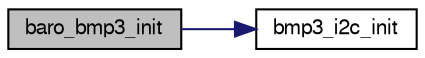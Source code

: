 digraph "baro_bmp3_init"
{
  edge [fontname="FreeSans",fontsize="10",labelfontname="FreeSans",labelfontsize="10"];
  node [fontname="FreeSans",fontsize="10",shape=record];
  rankdir="LR";
  Node1 [label="baro_bmp3_init",height=0.2,width=0.4,color="black", fillcolor="grey75", style="filled", fontcolor="black"];
  Node1 -> Node2 [color="midnightblue",fontsize="10",style="solid",fontname="FreeSans"];
  Node2 [label="bmp3_i2c_init",height=0.2,width=0.4,color="black", fillcolor="white", style="filled",URL="$bmp3__i2c_8c.html#a86c922df4dd57ae7307de359c1d8bfb9",tooltip="init function "];
}
